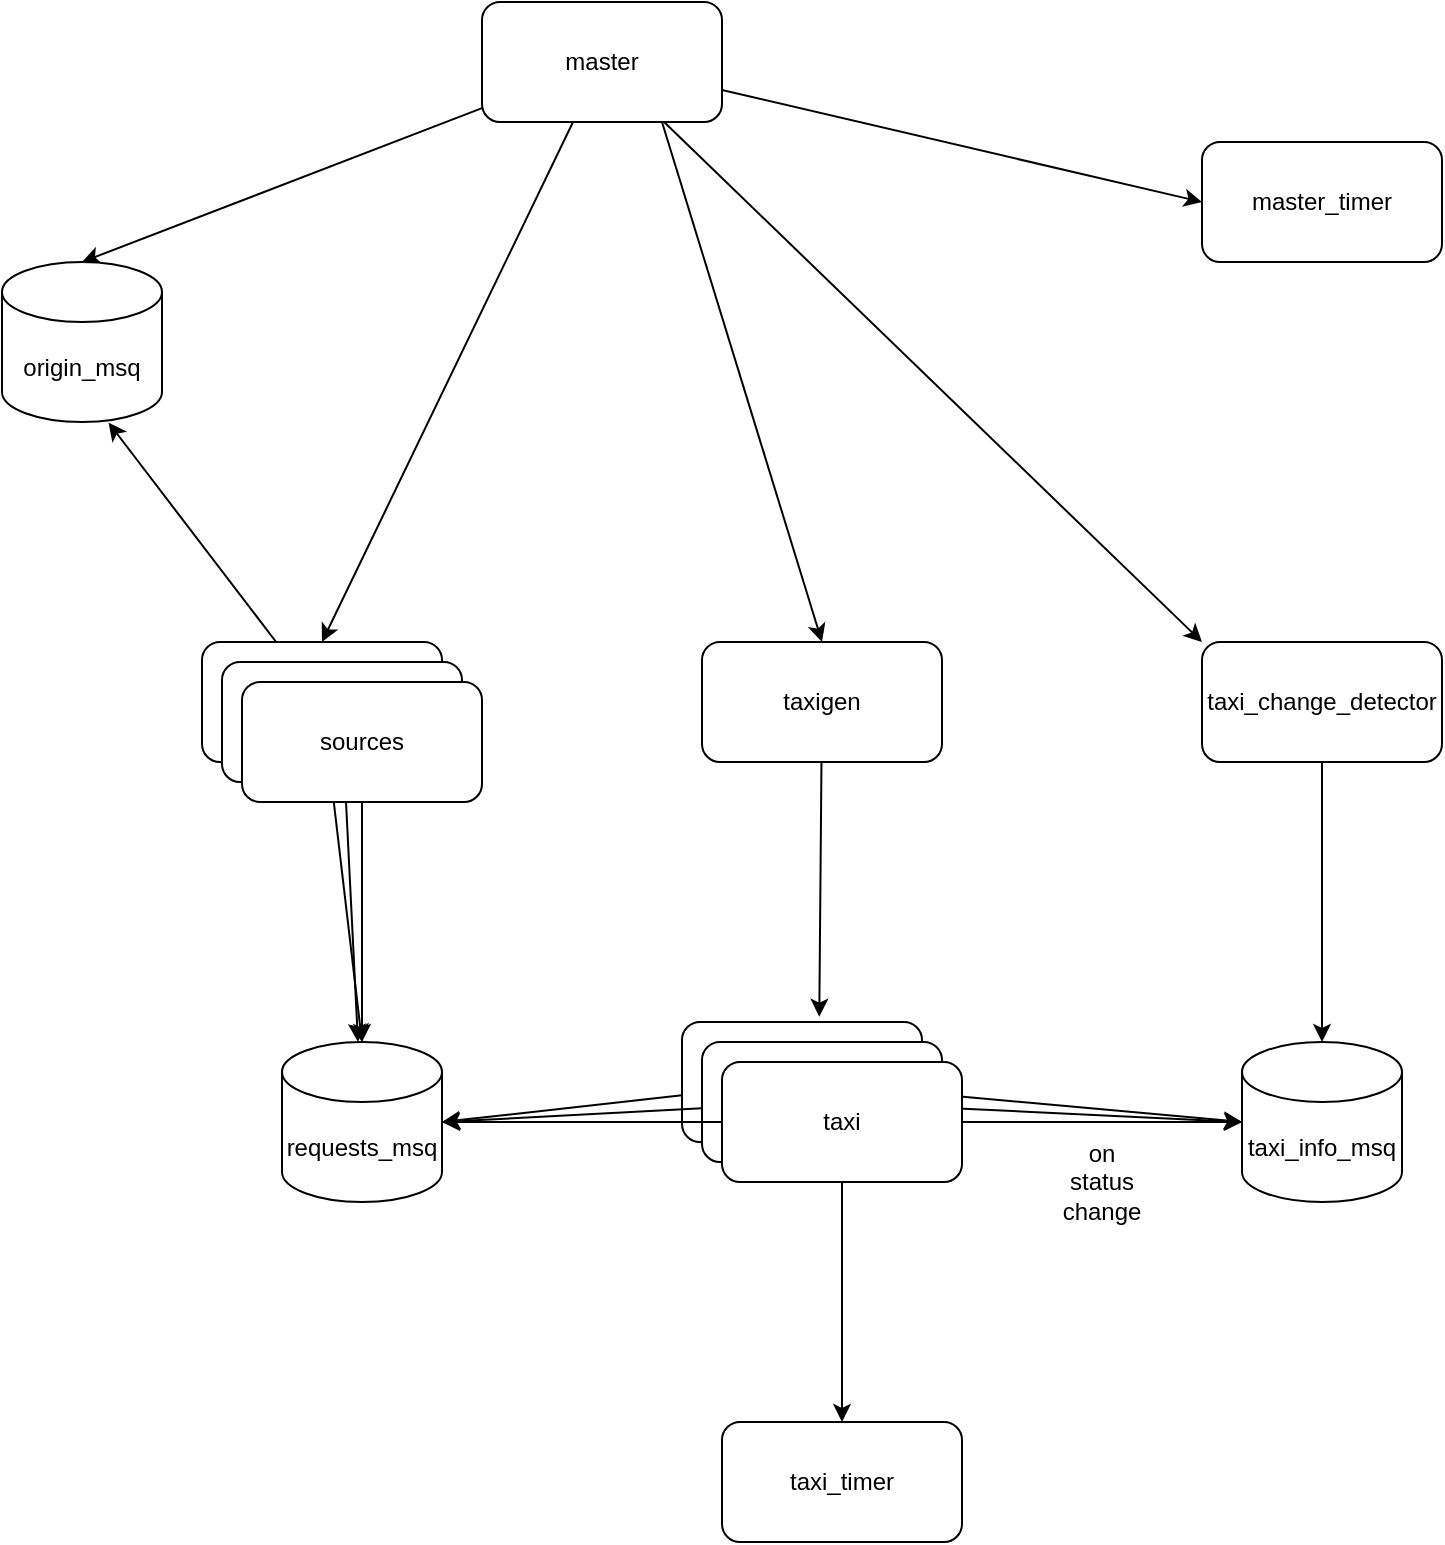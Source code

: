 <mxfile version="14.2.7" type="github">
  <diagram name="Page-1" id="2a216829-ef6e-dabb-86c1-c78162f3ba2b">
    <mxGraphModel dx="1602" dy="875" grid="1" gridSize="10" guides="1" tooltips="1" connect="1" arrows="1" fold="1" page="1" pageScale="1" pageWidth="850" pageHeight="1100" background="#ffffff" math="0" shadow="0">
      <root>
        <mxCell id="0" />
        <mxCell id="1" parent="0" />
        <mxCell id="JYl7rzeL7S-SN__j08-0-9" style="rounded=0;orthogonalLoop=1;jettySize=auto;html=1;entryX=0.5;entryY=0;entryDx=0;entryDy=0;" edge="1" parent="1" source="JYl7rzeL7S-SN__j08-0-1" target="JYl7rzeL7S-SN__j08-0-4">
          <mxGeometry relative="1" as="geometry" />
        </mxCell>
        <mxCell id="JYl7rzeL7S-SN__j08-0-11" style="edgeStyle=none;rounded=0;orthogonalLoop=1;jettySize=auto;html=1;exitX=0.75;exitY=1;exitDx=0;exitDy=0;entryX=0.5;entryY=0;entryDx=0;entryDy=0;" edge="1" parent="1" source="JYl7rzeL7S-SN__j08-0-1" target="JYl7rzeL7S-SN__j08-0-3">
          <mxGeometry relative="1" as="geometry" />
        </mxCell>
        <mxCell id="JYl7rzeL7S-SN__j08-0-12" style="edgeStyle=none;rounded=0;orthogonalLoop=1;jettySize=auto;html=1;entryX=0;entryY=0;entryDx=0;entryDy=0;" edge="1" parent="1" source="JYl7rzeL7S-SN__j08-0-1" target="JYl7rzeL7S-SN__j08-0-2">
          <mxGeometry relative="1" as="geometry" />
        </mxCell>
        <mxCell id="JYl7rzeL7S-SN__j08-0-43" style="edgeStyle=none;rounded=0;orthogonalLoop=1;jettySize=auto;html=1;entryX=0;entryY=0.5;entryDx=0;entryDy=0;" edge="1" parent="1" source="JYl7rzeL7S-SN__j08-0-1" target="JYl7rzeL7S-SN__j08-0-5">
          <mxGeometry relative="1" as="geometry" />
        </mxCell>
        <mxCell id="JYl7rzeL7S-SN__j08-0-45" style="edgeStyle=none;rounded=0;orthogonalLoop=1;jettySize=auto;html=1;entryX=0.5;entryY=0;entryDx=0;entryDy=0;entryPerimeter=0;" edge="1" parent="1" source="JYl7rzeL7S-SN__j08-0-1" target="JYl7rzeL7S-SN__j08-0-44">
          <mxGeometry relative="1" as="geometry" />
        </mxCell>
        <mxCell id="JYl7rzeL7S-SN__j08-0-1" value="master" style="rounded=1;whiteSpace=wrap;html=1;" vertex="1" parent="1">
          <mxGeometry x="320" y="50" width="120" height="60" as="geometry" />
        </mxCell>
        <mxCell id="JYl7rzeL7S-SN__j08-0-28" style="edgeStyle=none;rounded=0;orthogonalLoop=1;jettySize=auto;html=1;entryX=0.5;entryY=0;entryDx=0;entryDy=0;entryPerimeter=0;" edge="1" parent="1" source="JYl7rzeL7S-SN__j08-0-2" target="JYl7rzeL7S-SN__j08-0-21">
          <mxGeometry relative="1" as="geometry" />
        </mxCell>
        <mxCell id="JYl7rzeL7S-SN__j08-0-2" value="&lt;div&gt;taxi_change_detector&lt;/div&gt;" style="rounded=1;whiteSpace=wrap;html=1;" vertex="1" parent="1">
          <mxGeometry x="680" y="370" width="120" height="60" as="geometry" />
        </mxCell>
        <mxCell id="JYl7rzeL7S-SN__j08-0-19" style="edgeStyle=none;rounded=0;orthogonalLoop=1;jettySize=auto;html=1;entryX=0.572;entryY=-0.044;entryDx=0;entryDy=0;entryPerimeter=0;" edge="1" parent="1" source="JYl7rzeL7S-SN__j08-0-3" target="JYl7rzeL7S-SN__j08-0-15">
          <mxGeometry relative="1" as="geometry" />
        </mxCell>
        <mxCell id="JYl7rzeL7S-SN__j08-0-3" value="taxigen" style="rounded=1;whiteSpace=wrap;html=1;" vertex="1" parent="1">
          <mxGeometry x="430" y="370" width="120" height="60" as="geometry" />
        </mxCell>
        <mxCell id="JYl7rzeL7S-SN__j08-0-42" style="edgeStyle=none;rounded=0;orthogonalLoop=1;jettySize=auto;html=1;entryX=0.5;entryY=0;entryDx=0;entryDy=0;entryPerimeter=0;" edge="1" parent="1" source="JYl7rzeL7S-SN__j08-0-4" target="JYl7rzeL7S-SN__j08-0-29">
          <mxGeometry relative="1" as="geometry" />
        </mxCell>
        <mxCell id="JYl7rzeL7S-SN__j08-0-46" style="edgeStyle=none;rounded=0;orthogonalLoop=1;jettySize=auto;html=1;entryX=0.666;entryY=1.004;entryDx=0;entryDy=0;entryPerimeter=0;" edge="1" parent="1" source="JYl7rzeL7S-SN__j08-0-4" target="JYl7rzeL7S-SN__j08-0-44">
          <mxGeometry relative="1" as="geometry" />
        </mxCell>
        <mxCell id="JYl7rzeL7S-SN__j08-0-4" value="source" style="rounded=1;whiteSpace=wrap;html=1;" vertex="1" parent="1">
          <mxGeometry x="180" y="370" width="120" height="60" as="geometry" />
        </mxCell>
        <mxCell id="JYl7rzeL7S-SN__j08-0-5" value="master_timer" style="rounded=1;whiteSpace=wrap;html=1;" vertex="1" parent="1">
          <mxGeometry x="680" y="120" width="120" height="60" as="geometry" />
        </mxCell>
        <mxCell id="JYl7rzeL7S-SN__j08-0-41" style="edgeStyle=none;rounded=0;orthogonalLoop=1;jettySize=auto;html=1;" edge="1" parent="1" source="JYl7rzeL7S-SN__j08-0-6" target="JYl7rzeL7S-SN__j08-0-29">
          <mxGeometry relative="1" as="geometry" />
        </mxCell>
        <mxCell id="JYl7rzeL7S-SN__j08-0-6" value="source" style="rounded=1;whiteSpace=wrap;html=1;" vertex="1" parent="1">
          <mxGeometry x="190" y="380" width="120" height="60" as="geometry" />
        </mxCell>
        <mxCell id="JYl7rzeL7S-SN__j08-0-30" style="edgeStyle=none;rounded=0;orthogonalLoop=1;jettySize=auto;html=1;entryX=0.5;entryY=0;entryDx=0;entryDy=0;entryPerimeter=0;" edge="1" parent="1" source="JYl7rzeL7S-SN__j08-0-7" target="JYl7rzeL7S-SN__j08-0-29">
          <mxGeometry relative="1" as="geometry" />
        </mxCell>
        <mxCell id="JYl7rzeL7S-SN__j08-0-7" value="sources" style="rounded=1;whiteSpace=wrap;html=1;" vertex="1" parent="1">
          <mxGeometry x="200" y="390" width="120" height="60" as="geometry" />
        </mxCell>
        <mxCell id="JYl7rzeL7S-SN__j08-0-34" style="edgeStyle=none;rounded=0;orthogonalLoop=1;jettySize=auto;html=1;" edge="1" parent="1" source="JYl7rzeL7S-SN__j08-0-15">
          <mxGeometry relative="1" as="geometry">
            <mxPoint x="300" y="610" as="targetPoint" />
          </mxGeometry>
        </mxCell>
        <mxCell id="JYl7rzeL7S-SN__j08-0-37" style="edgeStyle=none;rounded=0;orthogonalLoop=1;jettySize=auto;html=1;entryX=0;entryY=0.5;entryDx=0;entryDy=0;entryPerimeter=0;" edge="1" parent="1" source="JYl7rzeL7S-SN__j08-0-15" target="JYl7rzeL7S-SN__j08-0-21">
          <mxGeometry relative="1" as="geometry" />
        </mxCell>
        <mxCell id="JYl7rzeL7S-SN__j08-0-15" value="source" style="rounded=1;whiteSpace=wrap;html=1;" vertex="1" parent="1">
          <mxGeometry x="420" y="560" width="120" height="60" as="geometry" />
        </mxCell>
        <mxCell id="JYl7rzeL7S-SN__j08-0-33" style="edgeStyle=none;rounded=0;orthogonalLoop=1;jettySize=auto;html=1;entryX=1;entryY=0.5;entryDx=0;entryDy=0;entryPerimeter=0;" edge="1" parent="1" source="JYl7rzeL7S-SN__j08-0-16" target="JYl7rzeL7S-SN__j08-0-29">
          <mxGeometry relative="1" as="geometry" />
        </mxCell>
        <mxCell id="JYl7rzeL7S-SN__j08-0-36" style="edgeStyle=none;rounded=0;orthogonalLoop=1;jettySize=auto;html=1;entryX=0;entryY=0.5;entryDx=0;entryDy=0;entryPerimeter=0;" edge="1" parent="1" source="JYl7rzeL7S-SN__j08-0-16" target="JYl7rzeL7S-SN__j08-0-21">
          <mxGeometry relative="1" as="geometry" />
        </mxCell>
        <mxCell id="JYl7rzeL7S-SN__j08-0-16" value="source" style="rounded=1;whiteSpace=wrap;html=1;" vertex="1" parent="1">
          <mxGeometry x="430" y="570" width="120" height="60" as="geometry" />
        </mxCell>
        <mxCell id="JYl7rzeL7S-SN__j08-0-20" style="edgeStyle=none;rounded=0;orthogonalLoop=1;jettySize=auto;html=1;exitX=0.5;exitY=1;exitDx=0;exitDy=0;" edge="1" parent="1" source="JYl7rzeL7S-SN__j08-0-17" target="JYl7rzeL7S-SN__j08-0-18">
          <mxGeometry relative="1" as="geometry" />
        </mxCell>
        <mxCell id="JYl7rzeL7S-SN__j08-0-23" style="edgeStyle=none;rounded=0;orthogonalLoop=1;jettySize=auto;html=1;" edge="1" parent="1" source="JYl7rzeL7S-SN__j08-0-17" target="JYl7rzeL7S-SN__j08-0-21">
          <mxGeometry relative="1" as="geometry" />
        </mxCell>
        <mxCell id="JYl7rzeL7S-SN__j08-0-32" style="edgeStyle=none;rounded=0;orthogonalLoop=1;jettySize=auto;html=1;entryX=1;entryY=0.5;entryDx=0;entryDy=0;entryPerimeter=0;" edge="1" parent="1" source="JYl7rzeL7S-SN__j08-0-17" target="JYl7rzeL7S-SN__j08-0-29">
          <mxGeometry relative="1" as="geometry" />
        </mxCell>
        <mxCell id="JYl7rzeL7S-SN__j08-0-17" value="&lt;div&gt;taxi&lt;/div&gt;" style="rounded=1;whiteSpace=wrap;html=1;" vertex="1" parent="1">
          <mxGeometry x="440" y="580" width="120" height="60" as="geometry" />
        </mxCell>
        <mxCell id="JYl7rzeL7S-SN__j08-0-18" value="taxi_timer" style="rounded=1;whiteSpace=wrap;html=1;" vertex="1" parent="1">
          <mxGeometry x="440" y="760" width="120" height="60" as="geometry" />
        </mxCell>
        <mxCell id="JYl7rzeL7S-SN__j08-0-21" value="taxi_info_msq" style="shape=cylinder3;whiteSpace=wrap;html=1;boundedLbl=1;backgroundOutline=1;size=15;" vertex="1" parent="1">
          <mxGeometry x="700" y="570" width="80" height="80" as="geometry" />
        </mxCell>
        <mxCell id="JYl7rzeL7S-SN__j08-0-24" value="on status change" style="text;html=1;strokeColor=none;fillColor=none;align=center;verticalAlign=middle;whiteSpace=wrap;rounded=0;" vertex="1" parent="1">
          <mxGeometry x="610" y="630" width="40" height="20" as="geometry" />
        </mxCell>
        <mxCell id="JYl7rzeL7S-SN__j08-0-29" value="&lt;div&gt;requests_msq&lt;/div&gt;" style="shape=cylinder3;whiteSpace=wrap;html=1;boundedLbl=1;backgroundOutline=1;size=15;" vertex="1" parent="1">
          <mxGeometry x="220" y="570" width="80" height="80" as="geometry" />
        </mxCell>
        <mxCell id="JYl7rzeL7S-SN__j08-0-44" value="&lt;div&gt;origin_msq&lt;/div&gt;" style="shape=cylinder3;whiteSpace=wrap;html=1;boundedLbl=1;backgroundOutline=1;size=15;" vertex="1" parent="1">
          <mxGeometry x="80" y="180" width="80" height="80" as="geometry" />
        </mxCell>
      </root>
    </mxGraphModel>
  </diagram>
</mxfile>
